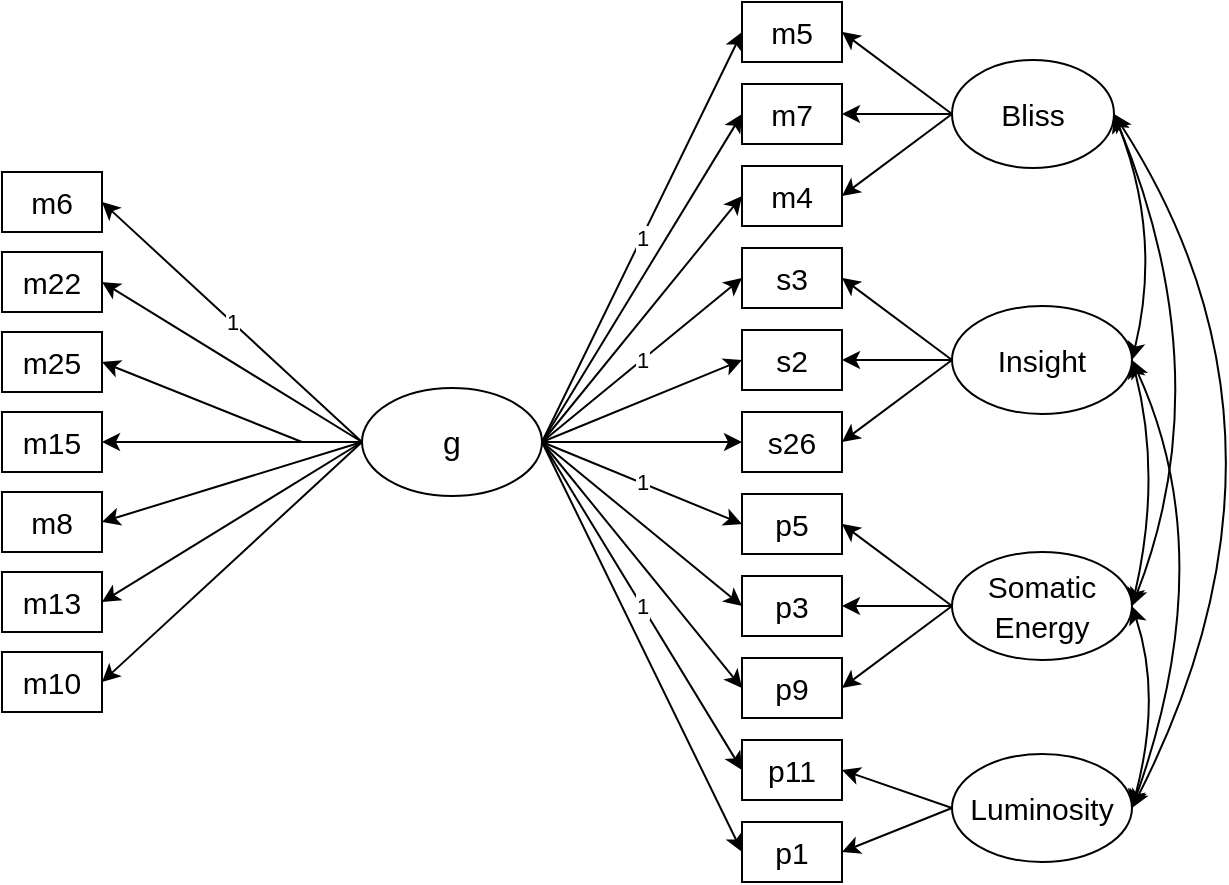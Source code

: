 <mxfile version="24.7.16">
  <diagram id="U5hRfVHosbqiO-0eF-91" name="Page-1">
    <mxGraphModel dx="993" dy="514" grid="1" gridSize="10" guides="1" tooltips="1" connect="1" arrows="1" fold="1" page="1" pageScale="1" pageWidth="850" pageHeight="1100" math="0" shadow="0">
      <root>
        <mxCell id="0" />
        <mxCell id="1" parent="0" />
        <mxCell id="f9ie3fSbpIOqB6CMHI6m-1" value="m6" style="rounded=0;whiteSpace=wrap;html=1;fontSize=15;" parent="1" vertex="1">
          <mxGeometry x="90" y="388" width="50" height="30" as="geometry" />
        </mxCell>
        <mxCell id="f9ie3fSbpIOqB6CMHI6m-2" value="m22" style="rounded=0;whiteSpace=wrap;html=1;fontSize=15;" parent="1" vertex="1">
          <mxGeometry x="90" y="428" width="50" height="30" as="geometry" />
        </mxCell>
        <mxCell id="f9ie3fSbpIOqB6CMHI6m-3" value="m25" style="rounded=0;whiteSpace=wrap;html=1;fontSize=15;" parent="1" vertex="1">
          <mxGeometry x="90" y="468" width="50" height="30" as="geometry" />
        </mxCell>
        <mxCell id="f9ie3fSbpIOqB6CMHI6m-4" value="m15" style="rounded=0;whiteSpace=wrap;html=1;fontSize=15;" parent="1" vertex="1">
          <mxGeometry x="90" y="508" width="50" height="30" as="geometry" />
        </mxCell>
        <mxCell id="f9ie3fSbpIOqB6CMHI6m-5" value="m8" style="rounded=0;whiteSpace=wrap;html=1;fontSize=15;" parent="1" vertex="1">
          <mxGeometry x="90" y="548" width="50" height="30" as="geometry" />
        </mxCell>
        <mxCell id="f9ie3fSbpIOqB6CMHI6m-9" value="m5" style="rounded=0;whiteSpace=wrap;html=1;fontSize=15;" parent="1" vertex="1">
          <mxGeometry x="460" y="303" width="50" height="30" as="geometry" />
        </mxCell>
        <mxCell id="f9ie3fSbpIOqB6CMHI6m-10" value="m7" style="rounded=0;whiteSpace=wrap;html=1;fontSize=15;" parent="1" vertex="1">
          <mxGeometry x="460" y="344" width="50" height="30" as="geometry" />
        </mxCell>
        <mxCell id="f9ie3fSbpIOqB6CMHI6m-11" value="m4" style="rounded=0;whiteSpace=wrap;html=1;fontSize=15;" parent="1" vertex="1">
          <mxGeometry x="460" y="385" width="50" height="30" as="geometry" />
        </mxCell>
        <mxCell id="f9ie3fSbpIOqB6CMHI6m-12" value="s3" style="rounded=0;whiteSpace=wrap;html=1;fontSize=15;" parent="1" vertex="1">
          <mxGeometry x="460" y="426" width="50" height="30" as="geometry" />
        </mxCell>
        <mxCell id="f9ie3fSbpIOqB6CMHI6m-13" value="s2" style="rounded=0;whiteSpace=wrap;html=1;fontSize=15;" parent="1" vertex="1">
          <mxGeometry x="460" y="467" width="50" height="30" as="geometry" />
        </mxCell>
        <mxCell id="f9ie3fSbpIOqB6CMHI6m-14" value="s26" style="rounded=0;whiteSpace=wrap;html=1;fontSize=15;" parent="1" vertex="1">
          <mxGeometry x="460" y="508" width="50" height="30" as="geometry" />
        </mxCell>
        <mxCell id="f9ie3fSbpIOqB6CMHI6m-17" value="1" style="endArrow=classic;html=1;rounded=0;exitX=0;exitY=0.5;exitDx=0;exitDy=0;entryX=1;entryY=0.5;entryDx=0;entryDy=0;spacingBottom=0;" parent="1" source="77ITF89Yh_atW7BmgXEd-2" target="f9ie3fSbpIOqB6CMHI6m-1" edge="1">
          <mxGeometry width="50" height="50" relative="1" as="geometry">
            <mxPoint x="240" y="523" as="sourcePoint" />
            <mxPoint x="540" y="479" as="targetPoint" />
          </mxGeometry>
        </mxCell>
        <mxCell id="f9ie3fSbpIOqB6CMHI6m-18" value="" style="endArrow=classic;html=1;rounded=0;exitX=0;exitY=0.5;exitDx=0;exitDy=0;entryX=1;entryY=0.5;entryDx=0;entryDy=0;" parent="1" source="77ITF89Yh_atW7BmgXEd-2" target="f9ie3fSbpIOqB6CMHI6m-2" edge="1">
          <mxGeometry width="50" height="50" relative="1" as="geometry">
            <mxPoint x="240" y="523" as="sourcePoint" />
            <mxPoint x="215" y="289" as="targetPoint" />
          </mxGeometry>
        </mxCell>
        <mxCell id="f9ie3fSbpIOqB6CMHI6m-19" value="" style="endArrow=classic;html=1;rounded=0;entryX=1;entryY=0.5;entryDx=0;entryDy=0;exitX=0;exitY=0.5;exitDx=0;exitDy=0;" parent="1" target="f9ie3fSbpIOqB6CMHI6m-3" edge="1">
          <mxGeometry width="50" height="50" relative="1" as="geometry">
            <mxPoint x="240" y="523" as="sourcePoint" />
            <mxPoint x="225" y="299" as="targetPoint" />
          </mxGeometry>
        </mxCell>
        <mxCell id="f9ie3fSbpIOqB6CMHI6m-20" value="1" style="endArrow=classic;html=1;rounded=0;exitX=1;exitY=0.5;exitDx=0;exitDy=0;entryX=0;entryY=0.5;entryDx=0;entryDy=0;" parent="1" source="77ITF89Yh_atW7BmgXEd-2" target="f9ie3fSbpIOqB6CMHI6m-9" edge="1">
          <mxGeometry width="50" height="50" relative="1" as="geometry">
            <mxPoint x="360" y="523" as="sourcePoint" />
            <mxPoint x="275" y="321" as="targetPoint" />
          </mxGeometry>
        </mxCell>
        <mxCell id="f9ie3fSbpIOqB6CMHI6m-21" value="" style="endArrow=classic;html=1;rounded=0;exitX=1;exitY=0.5;exitDx=0;exitDy=0;entryX=0;entryY=0.5;entryDx=0;entryDy=0;" parent="1" source="77ITF89Yh_atW7BmgXEd-2" target="f9ie3fSbpIOqB6CMHI6m-10" edge="1">
          <mxGeometry width="50" height="50" relative="1" as="geometry">
            <mxPoint x="360" y="523" as="sourcePoint" />
            <mxPoint x="285" y="331" as="targetPoint" />
          </mxGeometry>
        </mxCell>
        <mxCell id="f9ie3fSbpIOqB6CMHI6m-22" value="" style="endArrow=classic;html=1;rounded=0;exitX=1;exitY=0.5;exitDx=0;exitDy=0;entryX=0;entryY=0.5;entryDx=0;entryDy=0;" parent="1" source="77ITF89Yh_atW7BmgXEd-2" target="f9ie3fSbpIOqB6CMHI6m-11" edge="1">
          <mxGeometry width="50" height="50" relative="1" as="geometry">
            <mxPoint x="360" y="523" as="sourcePoint" />
            <mxPoint x="295" y="341" as="targetPoint" />
          </mxGeometry>
        </mxCell>
        <mxCell id="f9ie3fSbpIOqB6CMHI6m-32" value="1" style="endArrow=classic;html=1;rounded=0;exitX=1;exitY=0.5;exitDx=0;exitDy=0;entryX=0;entryY=0.5;entryDx=0;entryDy=0;" parent="1" source="77ITF89Yh_atW7BmgXEd-2" target="f9ie3fSbpIOqB6CMHI6m-12" edge="1">
          <mxGeometry width="50" height="50" relative="1" as="geometry">
            <mxPoint x="360" y="523" as="sourcePoint" />
            <mxPoint x="390" y="491" as="targetPoint" />
          </mxGeometry>
        </mxCell>
        <mxCell id="f9ie3fSbpIOqB6CMHI6m-33" value="" style="endArrow=classic;html=1;rounded=0;entryX=0;entryY=0.5;entryDx=0;entryDy=0;exitX=1;exitY=0.5;exitDx=0;exitDy=0;" parent="1" source="77ITF89Yh_atW7BmgXEd-2" target="f9ie3fSbpIOqB6CMHI6m-13" edge="1">
          <mxGeometry width="50" height="50" relative="1" as="geometry">
            <mxPoint x="360" y="523" as="sourcePoint" />
            <mxPoint x="400" y="501" as="targetPoint" />
          </mxGeometry>
        </mxCell>
        <mxCell id="f9ie3fSbpIOqB6CMHI6m-34" value="" style="endArrow=classic;html=1;rounded=0;exitX=1;exitY=0.5;exitDx=0;exitDy=0;entryX=0;entryY=0.5;entryDx=0;entryDy=0;" parent="1" source="77ITF89Yh_atW7BmgXEd-2" target="f9ie3fSbpIOqB6CMHI6m-14" edge="1">
          <mxGeometry width="50" height="50" relative="1" as="geometry">
            <mxPoint x="360" y="523" as="sourcePoint" />
            <mxPoint x="410" y="511" as="targetPoint" />
          </mxGeometry>
        </mxCell>
        <mxCell id="f9ie3fSbpIOqB6CMHI6m-35" value="" style="endArrow=classic;html=1;rounded=0;entryX=1;entryY=0.5;entryDx=0;entryDy=0;exitX=0;exitY=0.5;exitDx=0;exitDy=0;" parent="1" source="77ITF89Yh_atW7BmgXEd-2" target="f9ie3fSbpIOqB6CMHI6m-4" edge="1">
          <mxGeometry width="50" height="50" relative="1" as="geometry">
            <mxPoint x="240" y="523" as="sourcePoint" />
            <mxPoint x="560" y="479" as="targetPoint" />
          </mxGeometry>
        </mxCell>
        <mxCell id="f9ie3fSbpIOqB6CMHI6m-36" value="" style="endArrow=classic;html=1;rounded=0;exitX=0;exitY=0.5;exitDx=0;exitDy=0;entryX=1;entryY=0.5;entryDx=0;entryDy=0;" parent="1" source="77ITF89Yh_atW7BmgXEd-2" target="f9ie3fSbpIOqB6CMHI6m-5" edge="1">
          <mxGeometry width="50" height="50" relative="1" as="geometry">
            <mxPoint x="240" y="523" as="sourcePoint" />
            <mxPoint x="570" y="489" as="targetPoint" />
          </mxGeometry>
        </mxCell>
        <mxCell id="f9ie3fSbpIOqB6CMHI6m-40" value="" style="endArrow=classic;html=1;rounded=0;exitX=0;exitY=0.5;exitDx=0;exitDy=0;entryX=1;entryY=0.5;entryDx=0;entryDy=0;" parent="1" source="77ITF89Yh_atW7BmgXEd-3" target="f9ie3fSbpIOqB6CMHI6m-10" edge="1">
          <mxGeometry width="50" height="50" relative="1" as="geometry">
            <mxPoint x="565" y="359" as="sourcePoint" />
            <mxPoint x="475" y="483" as="targetPoint" />
          </mxGeometry>
        </mxCell>
        <mxCell id="f9ie3fSbpIOqB6CMHI6m-41" value="" style="endArrow=classic;html=1;rounded=0;entryX=1;entryY=0.5;entryDx=0;entryDy=0;exitX=0;exitY=0.5;exitDx=0;exitDy=0;" parent="1" source="77ITF89Yh_atW7BmgXEd-3" target="f9ie3fSbpIOqB6CMHI6m-11" edge="1">
          <mxGeometry width="50" height="50" relative="1" as="geometry">
            <mxPoint x="564" y="330" as="sourcePoint" />
            <mxPoint x="485" y="493" as="targetPoint" />
          </mxGeometry>
        </mxCell>
        <mxCell id="f9ie3fSbpIOqB6CMHI6m-42" value="" style="endArrow=classic;html=1;rounded=0;exitX=0;exitY=0.5;exitDx=0;exitDy=0;entryX=1;entryY=0.5;entryDx=0;entryDy=0;" parent="1" source="77ITF89Yh_atW7BmgXEd-4" target="f9ie3fSbpIOqB6CMHI6m-12" edge="1">
          <mxGeometry width="50" height="50" relative="1" as="geometry">
            <mxPoint x="565" y="482" as="sourcePoint" />
            <mxPoint x="477.5" y="503" as="targetPoint" />
          </mxGeometry>
        </mxCell>
        <mxCell id="f9ie3fSbpIOqB6CMHI6m-43" value="" style="endArrow=classic;html=1;rounded=0;exitX=0;exitY=0.5;exitDx=0;exitDy=0;entryX=1;entryY=0.5;entryDx=0;entryDy=0;" parent="1" source="77ITF89Yh_atW7BmgXEd-4" target="f9ie3fSbpIOqB6CMHI6m-13" edge="1">
          <mxGeometry width="50" height="50" relative="1" as="geometry">
            <mxPoint x="565" y="482" as="sourcePoint" />
            <mxPoint x="487.5" y="513" as="targetPoint" />
          </mxGeometry>
        </mxCell>
        <mxCell id="f9ie3fSbpIOqB6CMHI6m-44" value="" style="endArrow=classic;html=1;rounded=0;exitX=0;exitY=0.5;exitDx=0;exitDy=0;entryX=1;entryY=0.5;entryDx=0;entryDy=0;" parent="1" source="77ITF89Yh_atW7BmgXEd-4" target="f9ie3fSbpIOqB6CMHI6m-14" edge="1">
          <mxGeometry width="50" height="50" relative="1" as="geometry">
            <mxPoint x="565" y="482" as="sourcePoint" />
            <mxPoint x="497.5" y="523" as="targetPoint" />
          </mxGeometry>
        </mxCell>
        <mxCell id="f9ie3fSbpIOqB6CMHI6m-45" value="p5" style="rounded=0;whiteSpace=wrap;html=1;fontSize=15;" parent="1" vertex="1">
          <mxGeometry x="460" y="549" width="50" height="30" as="geometry" />
        </mxCell>
        <mxCell id="f9ie3fSbpIOqB6CMHI6m-46" value="p3" style="rounded=0;whiteSpace=wrap;html=1;fontSize=15;" parent="1" vertex="1">
          <mxGeometry x="460" y="590" width="50" height="30" as="geometry" />
        </mxCell>
        <mxCell id="f9ie3fSbpIOqB6CMHI6m-47" value="p9" style="rounded=0;whiteSpace=wrap;html=1;fontSize=15;" parent="1" vertex="1">
          <mxGeometry x="460" y="631" width="50" height="30" as="geometry" />
        </mxCell>
        <mxCell id="f9ie3fSbpIOqB6CMHI6m-48" value="1" style="endArrow=classic;html=1;rounded=0;entryX=0;entryY=0.5;entryDx=0;entryDy=0;exitX=1;exitY=0.5;exitDx=0;exitDy=0;" parent="1" source="77ITF89Yh_atW7BmgXEd-2" target="f9ie3fSbpIOqB6CMHI6m-45" edge="1">
          <mxGeometry width="50" height="50" relative="1" as="geometry">
            <mxPoint x="360" y="523" as="sourcePoint" />
            <mxPoint x="310" y="761" as="targetPoint" />
          </mxGeometry>
        </mxCell>
        <mxCell id="f9ie3fSbpIOqB6CMHI6m-50" value="" style="endArrow=classic;html=1;rounded=0;entryX=1;entryY=0.5;entryDx=0;entryDy=0;exitX=0;exitY=0.5;exitDx=0;exitDy=0;" parent="1" source="77ITF89Yh_atW7BmgXEd-5" target="f9ie3fSbpIOqB6CMHI6m-47" edge="1">
          <mxGeometry width="50" height="50" relative="1" as="geometry">
            <mxPoint x="565" y="605" as="sourcePoint" />
            <mxPoint x="285" y="893" as="targetPoint" />
          </mxGeometry>
        </mxCell>
        <mxCell id="f9ie3fSbpIOqB6CMHI6m-52" value="p11" style="rounded=0;whiteSpace=wrap;html=1;fontSize=15;" parent="1" vertex="1">
          <mxGeometry x="460" y="672" width="50" height="30" as="geometry" />
        </mxCell>
        <mxCell id="f9ie3fSbpIOqB6CMHI6m-53" value="p1" style="rounded=0;whiteSpace=wrap;html=1;fontSize=15;" parent="1" vertex="1">
          <mxGeometry x="460" y="713" width="50" height="30" as="geometry" />
        </mxCell>
        <mxCell id="f9ie3fSbpIOqB6CMHI6m-54" value="" style="endArrow=classic;html=1;rounded=0;entryX=1;entryY=0.5;entryDx=0;entryDy=0;exitX=0;exitY=0.5;exitDx=0;exitDy=0;" parent="1" source="77ITF89Yh_atW7BmgXEd-5" target="f9ie3fSbpIOqB6CMHI6m-46" edge="1">
          <mxGeometry width="50" height="50" relative="1" as="geometry">
            <mxPoint x="565" y="605" as="sourcePoint" />
            <mxPoint x="395" y="853" as="targetPoint" />
          </mxGeometry>
        </mxCell>
        <mxCell id="f9ie3fSbpIOqB6CMHI6m-55" value="" style="endArrow=classic;html=1;rounded=0;entryX=1;entryY=0.5;entryDx=0;entryDy=0;exitX=0;exitY=0.5;exitDx=0;exitDy=0;" parent="1" source="77ITF89Yh_atW7BmgXEd-6" target="f9ie3fSbpIOqB6CMHI6m-52" edge="1">
          <mxGeometry width="50" height="50" relative="1" as="geometry">
            <mxPoint x="565" y="703" as="sourcePoint" />
            <mxPoint x="552.5" y="763" as="targetPoint" />
          </mxGeometry>
        </mxCell>
        <mxCell id="f9ie3fSbpIOqB6CMHI6m-56" value="" style="endArrow=classic;html=1;rounded=0;entryX=1;entryY=0.5;entryDx=0;entryDy=0;exitX=0;exitY=0.5;exitDx=0;exitDy=0;" parent="1" source="77ITF89Yh_atW7BmgXEd-6" target="f9ie3fSbpIOqB6CMHI6m-53" edge="1">
          <mxGeometry width="50" height="50" relative="1" as="geometry">
            <mxPoint x="565" y="703" as="sourcePoint" />
            <mxPoint x="562.5" y="773" as="targetPoint" />
          </mxGeometry>
        </mxCell>
        <mxCell id="f9ie3fSbpIOqB6CMHI6m-67" value="m13" style="rounded=0;whiteSpace=wrap;html=1;fontSize=15;" parent="1" vertex="1">
          <mxGeometry x="90" y="588" width="50" height="30" as="geometry" />
        </mxCell>
        <mxCell id="f9ie3fSbpIOqB6CMHI6m-68" value="m10" style="rounded=0;whiteSpace=wrap;html=1;fontSize=15;" parent="1" vertex="1">
          <mxGeometry x="90" y="628" width="50" height="30" as="geometry" />
        </mxCell>
        <mxCell id="f9ie3fSbpIOqB6CMHI6m-70" value="" style="endArrow=classic;html=1;rounded=0;exitX=0;exitY=0.5;exitDx=0;exitDy=0;entryX=1;entryY=0.5;entryDx=0;entryDy=0;" parent="1" source="77ITF89Yh_atW7BmgXEd-2" target="f9ie3fSbpIOqB6CMHI6m-67" edge="1">
          <mxGeometry width="50" height="50" relative="1" as="geometry">
            <mxPoint x="240" y="523" as="sourcePoint" />
            <mxPoint x="285" y="551" as="targetPoint" />
          </mxGeometry>
        </mxCell>
        <mxCell id="f9ie3fSbpIOqB6CMHI6m-71" value="" style="endArrow=classic;html=1;rounded=0;exitX=0;exitY=0.5;exitDx=0;exitDy=0;entryX=1;entryY=0.5;entryDx=0;entryDy=0;" parent="1" source="77ITF89Yh_atW7BmgXEd-2" target="f9ie3fSbpIOqB6CMHI6m-68" edge="1">
          <mxGeometry width="50" height="50" relative="1" as="geometry">
            <mxPoint x="240" y="523" as="sourcePoint" />
            <mxPoint x="295" y="561" as="targetPoint" />
          </mxGeometry>
        </mxCell>
        <mxCell id="-U-R4THQMSjzVgdn4e7p-8" value="" style="endArrow=classic;html=1;rounded=0;entryX=0;entryY=0.5;entryDx=0;entryDy=0;exitX=1;exitY=0.5;exitDx=0;exitDy=0;" parent="1" source="77ITF89Yh_atW7BmgXEd-2" target="f9ie3fSbpIOqB6CMHI6m-46" edge="1">
          <mxGeometry width="50" height="50" relative="1" as="geometry">
            <mxPoint x="360" y="523" as="sourcePoint" />
            <mxPoint x="390" y="701" as="targetPoint" />
          </mxGeometry>
        </mxCell>
        <mxCell id="-U-R4THQMSjzVgdn4e7p-9" value="" style="endArrow=classic;html=1;rounded=0;entryX=0;entryY=0.5;entryDx=0;entryDy=0;exitX=1;exitY=0.5;exitDx=0;exitDy=0;" parent="1" source="77ITF89Yh_atW7BmgXEd-2" target="f9ie3fSbpIOqB6CMHI6m-53" edge="1">
          <mxGeometry width="50" height="50" relative="1" as="geometry">
            <mxPoint x="360" y="523" as="sourcePoint" />
            <mxPoint x="360" y="751" as="targetPoint" />
          </mxGeometry>
        </mxCell>
        <mxCell id="-U-R4THQMSjzVgdn4e7p-10" value="" style="endArrow=classic;html=1;rounded=0;entryX=0;entryY=0.5;entryDx=0;entryDy=0;exitX=1;exitY=0.5;exitDx=0;exitDy=0;" parent="1" source="77ITF89Yh_atW7BmgXEd-2" target="f9ie3fSbpIOqB6CMHI6m-47" edge="1">
          <mxGeometry width="50" height="50" relative="1" as="geometry">
            <mxPoint x="360" y="523" as="sourcePoint" />
            <mxPoint x="390" y="756" as="targetPoint" />
          </mxGeometry>
        </mxCell>
        <mxCell id="-U-R4THQMSjzVgdn4e7p-11" value="1" style="endArrow=classic;html=1;rounded=0;entryX=0;entryY=0.5;entryDx=0;entryDy=0;exitX=1;exitY=0.5;exitDx=0;exitDy=0;" parent="1" source="77ITF89Yh_atW7BmgXEd-2" target="f9ie3fSbpIOqB6CMHI6m-52" edge="1">
          <mxGeometry width="50" height="50" relative="1" as="geometry">
            <mxPoint x="360" y="523" as="sourcePoint" />
            <mxPoint x="380" y="771" as="targetPoint" />
          </mxGeometry>
        </mxCell>
        <mxCell id="-U-R4THQMSjzVgdn4e7p-12" value="" style="endArrow=classic;html=1;rounded=0;exitX=0;exitY=0.5;exitDx=0;exitDy=0;entryX=1;entryY=0.5;entryDx=0;entryDy=0;" parent="1" source="77ITF89Yh_atW7BmgXEd-3" target="f9ie3fSbpIOqB6CMHI6m-9" edge="1">
          <mxGeometry width="50" height="50" relative="1" as="geometry">
            <mxPoint x="565" y="359" as="sourcePoint" />
            <mxPoint x="520" y="369" as="targetPoint" />
          </mxGeometry>
        </mxCell>
        <mxCell id="-U-R4THQMSjzVgdn4e7p-13" value="" style="endArrow=classic;html=1;rounded=0;entryX=1;entryY=0.5;entryDx=0;entryDy=0;exitX=0;exitY=0.5;exitDx=0;exitDy=0;" parent="1" source="77ITF89Yh_atW7BmgXEd-5" target="f9ie3fSbpIOqB6CMHI6m-45" edge="1">
          <mxGeometry width="50" height="50" relative="1" as="geometry">
            <mxPoint x="565" y="605" as="sourcePoint" />
            <mxPoint x="520" y="656" as="targetPoint" />
          </mxGeometry>
        </mxCell>
        <mxCell id="-U-R4THQMSjzVgdn4e7p-33" value="" style="endArrow=classic;startArrow=classic;html=1;rounded=0;entryX=1;entryY=0.5;entryDx=0;entryDy=0;exitX=1;exitY=0.5;exitDx=0;exitDy=0;curved=1;" parent="1" source="77ITF89Yh_atW7BmgXEd-4" target="77ITF89Yh_atW7BmgXEd-3" edge="1">
          <mxGeometry width="50" height="50" relative="1" as="geometry">
            <mxPoint x="645" y="482" as="sourcePoint" />
            <mxPoint x="645" y="359" as="targetPoint" />
            <Array as="points">
              <mxPoint x="670" y="420" />
            </Array>
          </mxGeometry>
        </mxCell>
        <mxCell id="-U-R4THQMSjzVgdn4e7p-34" value="" style="endArrow=classic;startArrow=classic;html=1;rounded=0;entryX=1;entryY=0.5;entryDx=0;entryDy=0;exitX=1;exitY=0.5;exitDx=0;exitDy=0;curved=1;" parent="1" source="77ITF89Yh_atW7BmgXEd-5" target="77ITF89Yh_atW7BmgXEd-4" edge="1">
          <mxGeometry width="50" height="50" relative="1" as="geometry">
            <mxPoint x="645" y="605" as="sourcePoint" />
            <mxPoint x="645" y="482" as="targetPoint" />
            <Array as="points">
              <mxPoint x="670" y="540" />
            </Array>
          </mxGeometry>
        </mxCell>
        <mxCell id="-U-R4THQMSjzVgdn4e7p-35" value="" style="endArrow=classic;startArrow=classic;html=1;rounded=0;entryX=1;entryY=0.5;entryDx=0;entryDy=0;exitX=1;exitY=0.5;exitDx=0;exitDy=0;curved=1;" parent="1" source="77ITF89Yh_atW7BmgXEd-6" target="77ITF89Yh_atW7BmgXEd-5" edge="1">
          <mxGeometry width="50" height="50" relative="1" as="geometry">
            <mxPoint x="645" y="703" as="sourcePoint" />
            <mxPoint x="645" y="605" as="targetPoint" />
            <Array as="points">
              <mxPoint x="670" y="650" />
            </Array>
          </mxGeometry>
        </mxCell>
        <mxCell id="-U-R4THQMSjzVgdn4e7p-36" value="" style="endArrow=classic;startArrow=classic;html=1;rounded=0;entryX=1;entryY=0.5;entryDx=0;entryDy=0;exitX=1;exitY=0.5;exitDx=0;exitDy=0;curved=1;" parent="1" source="77ITF89Yh_atW7BmgXEd-5" target="77ITF89Yh_atW7BmgXEd-3" edge="1">
          <mxGeometry width="50" height="50" relative="1" as="geometry">
            <mxPoint x="645" y="605" as="sourcePoint" />
            <mxPoint x="645" y="359" as="targetPoint" />
            <Array as="points">
              <mxPoint x="700" y="490" />
            </Array>
          </mxGeometry>
        </mxCell>
        <mxCell id="-U-R4THQMSjzVgdn4e7p-37" value="" style="endArrow=classic;startArrow=classic;html=1;rounded=0;entryX=1;entryY=0.5;entryDx=0;entryDy=0;exitX=1;exitY=0.5;exitDx=0;exitDy=0;curved=1;" parent="1" source="77ITF89Yh_atW7BmgXEd-6" target="77ITF89Yh_atW7BmgXEd-3" edge="1">
          <mxGeometry width="50" height="50" relative="1" as="geometry">
            <mxPoint x="645" y="703" as="sourcePoint" />
            <mxPoint x="645" y="359" as="targetPoint" />
            <Array as="points">
              <mxPoint x="750" y="520" />
            </Array>
          </mxGeometry>
        </mxCell>
        <mxCell id="-U-R4THQMSjzVgdn4e7p-38" value="" style="endArrow=classic;startArrow=classic;html=1;rounded=0;entryX=1;entryY=0.5;entryDx=0;entryDy=0;exitX=1;exitY=0.5;exitDx=0;exitDy=0;curved=1;" parent="1" source="77ITF89Yh_atW7BmgXEd-6" target="77ITF89Yh_atW7BmgXEd-4" edge="1">
          <mxGeometry width="50" height="50" relative="1" as="geometry">
            <mxPoint x="645" y="703" as="sourcePoint" />
            <mxPoint x="645" y="482" as="targetPoint" />
            <Array as="points">
              <mxPoint x="700" y="580" />
            </Array>
          </mxGeometry>
        </mxCell>
        <mxCell id="77ITF89Yh_atW7BmgXEd-2" value="&lt;font style=&quot;font-size: 16px;&quot;&gt;g&lt;/font&gt;" style="ellipse;whiteSpace=wrap;html=1;" vertex="1" parent="1">
          <mxGeometry x="270" y="496" width="90" height="54" as="geometry" />
        </mxCell>
        <mxCell id="77ITF89Yh_atW7BmgXEd-3" value="&lt;font style=&quot;font-size: 15px;&quot;&gt;Bliss&lt;/font&gt;" style="ellipse;whiteSpace=wrap;html=1;fontSize=16;aspect=fixed;" vertex="1" parent="1">
          <mxGeometry x="565" y="332" width="81" height="54" as="geometry" />
        </mxCell>
        <mxCell id="77ITF89Yh_atW7BmgXEd-4" value="&lt;font style=&quot;font-size: 15px;&quot;&gt;Insight&lt;/font&gt;" style="ellipse;whiteSpace=wrap;html=1;fontSize=16;" vertex="1" parent="1">
          <mxGeometry x="565" y="455" width="90" height="54" as="geometry" />
        </mxCell>
        <mxCell id="77ITF89Yh_atW7BmgXEd-5" value="&lt;font style=&quot;font-size: 15px;&quot;&gt;Somatic Energy&lt;/font&gt;" style="ellipse;whiteSpace=wrap;html=1;fontSize=16;" vertex="1" parent="1">
          <mxGeometry x="565" y="578" width="90" height="54" as="geometry" />
        </mxCell>
        <mxCell id="77ITF89Yh_atW7BmgXEd-6" value="&lt;font style=&quot;font-size: 15px;&quot;&gt;Luminosity&lt;/font&gt;" style="ellipse;whiteSpace=wrap;html=1;fontSize=16;" vertex="1" parent="1">
          <mxGeometry x="565" y="679" width="90" height="54" as="geometry" />
        </mxCell>
      </root>
    </mxGraphModel>
  </diagram>
</mxfile>
